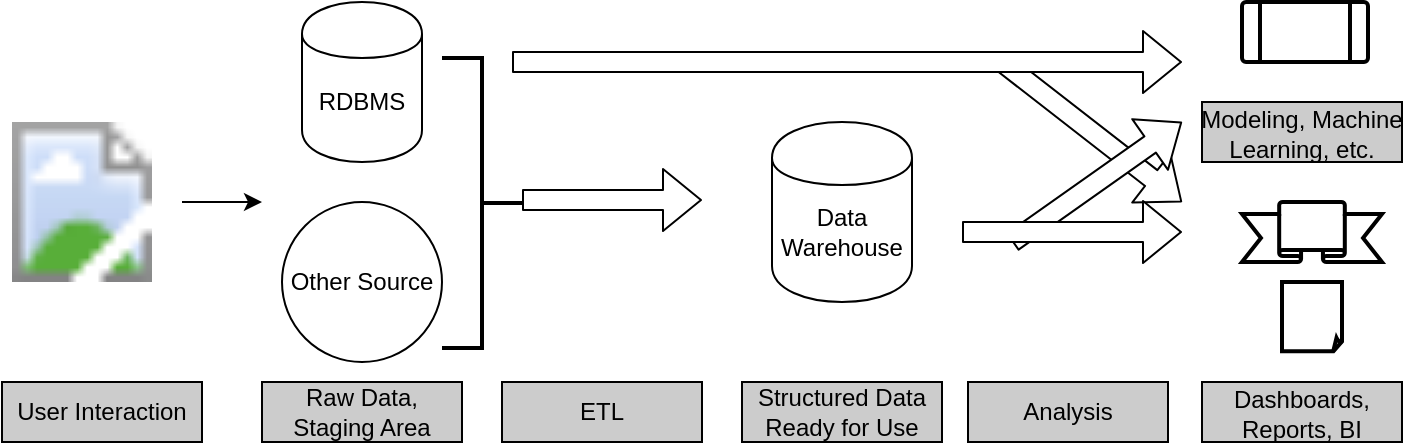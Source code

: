 <mxGraphModel dx="3361" dy="2127" grid="1" gridSize="10" guides="1" tooltips="1" connect="1" arrows="1" fold="1" page="1" pageScale="1" pageWidth="850" pageHeight="1100" background="#ffffff"><root><mxCell id="0"/><mxCell id="1" parent="0"/><mxCell id="21" value="" style="shape=cylinder;whiteSpace=wrap;html=1;boundedLbl=1;" parent="1" vertex="1"><mxGeometry x="405" y="100" width="70" height="90" as="geometry"/></mxCell><mxCell id="13" value="" style="rounded=0;whiteSpace=wrap;html=1;fillColor=#CCCCCC;" parent="1" vertex="1"><mxGeometry x="150" y="230" width="100" height="30" as="geometry"/></mxCell><mxCell id="10" value="" style="rounded=0;whiteSpace=wrap;html=1;fillColor=#CCCCCC;" parent="1" vertex="1"><mxGeometry x="20" y="230" width="100" height="30" as="geometry"/></mxCell><mxCell id="2" value="" style="shape=cylinder;whiteSpace=wrap;html=1;boundedLbl=1;" parent="1" vertex="1"><mxGeometry x="170" y="40" width="60" height="80" as="geometry"/></mxCell><mxCell id="3" value="" style="ellipse;whiteSpace=wrap;html=1;aspect=fixed;" parent="1" vertex="1"><mxGeometry x="160" y="140" width="80" height="80" as="geometry"/></mxCell><mxCell id="4" value="Raw Data, Staging Area" style="text;html=1;strokeColor=none;fillColor=none;align=center;verticalAlign=middle;whiteSpace=wrap;rounded=0;" parent="1" vertex="1"><mxGeometry x="160" y="235" width="80" height="20" as="geometry"/></mxCell><mxCell id="5" value="RDBMS" style="text;html=1;strokeColor=none;fillColor=none;align=center;verticalAlign=middle;whiteSpace=wrap;rounded=0;" parent="1" vertex="1"><mxGeometry x="160" y="80" width="80" height="20" as="geometry"/></mxCell><mxCell id="6" value="Other Source" style="text;html=1;strokeColor=none;fillColor=none;align=center;verticalAlign=middle;whiteSpace=wrap;rounded=0;" parent="1" vertex="1"><mxGeometry x="160" y="170" width="80" height="20" as="geometry"/></mxCell><mxCell id="7" value="User Interaction" style="text;html=1;strokeColor=none;fillColor=none;align=center;verticalAlign=middle;whiteSpace=wrap;rounded=0;" parent="1" vertex="1"><mxGeometry x="20" y="235" width="100" height="20" as="geometry"/></mxCell><mxCell id="8" value="" style="image;html=1;labelBackgroundColor=#ffffff;image=https://raw.githubusercontent.com/jgraph/mxgraph/master/javascript/examples/grapheditor/www/stencils//clipart/Shopping_Cart_128x128.png" parent="1" vertex="1"><mxGeometry x="20" y="100" width="80" height="80" as="geometry"/></mxCell><mxCell id="9" value="" style="endArrow=classic;html=1;" parent="1" edge="1"><mxGeometry width="50" height="50" relative="1" as="geometry"><mxPoint x="110" y="140" as="sourcePoint"/><mxPoint x="150" y="140" as="targetPoint"/></mxGeometry></mxCell><mxCell id="14" value="" style="shape=flexArrow;endArrow=classic;html=1;fillColor=#ffffff;" parent="1" edge="1"><mxGeometry width="50" height="50" relative="1" as="geometry"><mxPoint x="280" y="139" as="sourcePoint"/><mxPoint x="370" y="139" as="targetPoint"/></mxGeometry></mxCell><mxCell id="17" value="" style="rounded=0;whiteSpace=wrap;html=1;fillColor=#CCCCCC;" parent="1" vertex="1"><mxGeometry x="270" y="230" width="100" height="30" as="geometry"/></mxCell><mxCell id="18" value="ETL" style="text;html=1;strokeColor=none;fillColor=none;align=center;verticalAlign=middle;whiteSpace=wrap;rounded=0;" parent="1" vertex="1"><mxGeometry x="280" y="235" width="80" height="20" as="geometry"/></mxCell><mxCell id="22" value="Data Warehouse" style="text;html=1;strokeColor=none;fillColor=none;align=center;verticalAlign=middle;whiteSpace=wrap;rounded=0;" parent="1" vertex="1"><mxGeometry x="400" y="145" width="80" height="20" as="geometry"/></mxCell><mxCell id="23" value="" style="rounded=0;whiteSpace=wrap;html=1;fillColor=#CCCCCC;" parent="1" vertex="1"><mxGeometry x="390" y="230" width="100" height="30" as="geometry"/></mxCell><mxCell id="24" value="Structured Data Ready for Use" style="text;html=1;strokeColor=none;fillColor=none;align=center;verticalAlign=middle;whiteSpace=wrap;rounded=0;" parent="1" vertex="1"><mxGeometry x="380" y="235" width="120" height="20" as="geometry"/></mxCell><mxCell id="27" value="" style="rounded=0;whiteSpace=wrap;html=1;fillColor=#CCCCCC;" parent="1" vertex="1"><mxGeometry x="620" y="230" width="100" height="30" as="geometry"/></mxCell><mxCell id="28" value="Dashboards, Reports, BI" style="text;html=1;strokeColor=none;fillColor=none;align=center;verticalAlign=middle;whiteSpace=wrap;rounded=0;" parent="1" vertex="1"><mxGeometry x="615" y="233" width="110" height="25" as="geometry"/></mxCell><mxCell id="29" value="" style="rounded=0;whiteSpace=wrap;html=1;fillColor=#CCCCCC;" parent="1" vertex="1"><mxGeometry x="503" y="230" width="100" height="30" as="geometry"/></mxCell><mxCell id="30" value="Analysis" style="text;html=1;strokeColor=none;fillColor=none;align=center;verticalAlign=middle;whiteSpace=wrap;rounded=0;" parent="1" vertex="1"><mxGeometry x="513" y="235" width="80" height="20" as="geometry"/></mxCell><mxCell id="32" value="" style="shape=flexArrow;endArrow=classic;html=1;fillColor=#ffffff;" parent="1" edge="1"><mxGeometry width="50" height="50" relative="1" as="geometry"><mxPoint x="520" y="70" as="sourcePoint"/><mxPoint x="610" y="140" as="targetPoint"/></mxGeometry></mxCell><mxCell id="33" value="" style="rounded=0;whiteSpace=wrap;html=1;fillColor=#CCCCCC;" parent="1" vertex="1"><mxGeometry x="620" y="90" width="100" height="30" as="geometry"/></mxCell><mxCell id="34" value="Modeling, Machine Learning, etc." style="text;html=1;strokeColor=none;fillColor=none;align=center;verticalAlign=middle;whiteSpace=wrap;rounded=0;" parent="1" vertex="1"><mxGeometry x="615" y="93" width="110" height="25" as="geometry"/></mxCell><mxCell id="36" value="" style="shape=mxgraph.flowchart.annotation_2;whiteSpace=wrap;html=1;fillColor=#ffffff;strokeColor=#000000;strokeWidth=2;rotation=180;" parent="1" vertex="1"><mxGeometry x="240" y="68" width="40" height="145" as="geometry"/></mxCell><mxCell id="37" value="" style="shape=flexArrow;endArrow=classic;html=1;fillColor=#ffffff;" parent="1" edge="1"><mxGeometry width="50" height="50" relative="1" as="geometry"><mxPoint x="525" y="160" as="sourcePoint"/><mxPoint x="610" y="100" as="targetPoint"/></mxGeometry></mxCell><mxCell id="25" value="" style="shape=flexArrow;endArrow=classic;html=1;fillColor=#ffffff;" parent="1" edge="1"><mxGeometry width="50" height="50" relative="1" as="geometry"><mxPoint x="500" y="155" as="sourcePoint"/><mxPoint x="610" y="155" as="targetPoint"/></mxGeometry></mxCell><mxCell id="31" value="" style="shape=flexArrow;endArrow=classic;html=1;fillColor=#ffffff;" parent="1" edge="1"><mxGeometry width="50" height="50" relative="1" as="geometry"><mxPoint x="275" y="70" as="sourcePoint"/><mxPoint x="610" y="70" as="targetPoint"/></mxGeometry></mxCell><mxCell id="38" value="" style="shape=mxgraph.basic.banner;whiteSpace=wrap;html=1;fillColor=#ffffff;strokeColor=#000000;strokeWidth=2" parent="1" vertex="1"><mxGeometry x="640" y="140" width="70" height="30" as="geometry"/></mxCell><mxCell id="39" value="" style="shape=mxgraph.basic.document;whiteSpace=wrap;html=1;fillColor=#ffffff;strokeColor=#000000;strokeWidth=2;direction=south;" parent="1" vertex="1"><mxGeometry x="660" y="180" width="30" height="35" as="geometry"/></mxCell><mxCell id="40" value="" style="shape=mxgraph.flowchart.predefined_process;whiteSpace=wrap;html=1;fillColor=#ffffff;strokeColor=#000000;strokeWidth=2" parent="1" vertex="1"><mxGeometry x="640" y="40" width="63" height="30" as="geometry"/></mxCell></root></mxGraphModel>